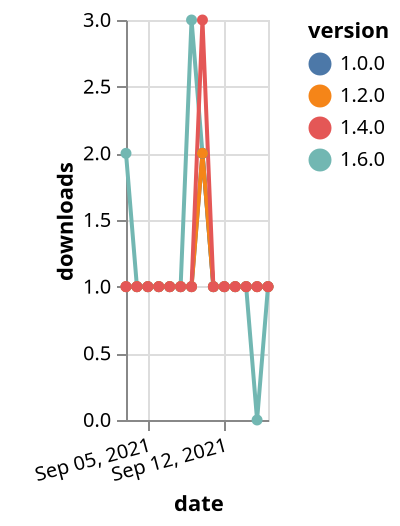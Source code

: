 {"$schema": "https://vega.github.io/schema/vega-lite/v5.json", "description": "A simple bar chart with embedded data.", "data": {"values": [{"date": "2021-09-03", "total": 127, "delta": 2, "version": "1.6.0"}, {"date": "2021-09-04", "total": 128, "delta": 1, "version": "1.6.0"}, {"date": "2021-09-05", "total": 129, "delta": 1, "version": "1.6.0"}, {"date": "2021-09-06", "total": 130, "delta": 1, "version": "1.6.0"}, {"date": "2021-09-07", "total": 131, "delta": 1, "version": "1.6.0"}, {"date": "2021-09-08", "total": 132, "delta": 1, "version": "1.6.0"}, {"date": "2021-09-09", "total": 135, "delta": 3, "version": "1.6.0"}, {"date": "2021-09-10", "total": 137, "delta": 2, "version": "1.6.0"}, {"date": "2021-09-11", "total": 138, "delta": 1, "version": "1.6.0"}, {"date": "2021-09-12", "total": 139, "delta": 1, "version": "1.6.0"}, {"date": "2021-09-13", "total": 140, "delta": 1, "version": "1.6.0"}, {"date": "2021-09-14", "total": 141, "delta": 1, "version": "1.6.0"}, {"date": "2021-09-15", "total": 141, "delta": 0, "version": "1.6.0"}, {"date": "2021-09-16", "total": 142, "delta": 1, "version": "1.6.0"}, {"date": "2021-09-03", "total": 202, "delta": 1, "version": "1.0.0"}, {"date": "2021-09-04", "total": 203, "delta": 1, "version": "1.0.0"}, {"date": "2021-09-05", "total": 204, "delta": 1, "version": "1.0.0"}, {"date": "2021-09-06", "total": 205, "delta": 1, "version": "1.0.0"}, {"date": "2021-09-07", "total": 206, "delta": 1, "version": "1.0.0"}, {"date": "2021-09-08", "total": 207, "delta": 1, "version": "1.0.0"}, {"date": "2021-09-09", "total": 208, "delta": 1, "version": "1.0.0"}, {"date": "2021-09-10", "total": 210, "delta": 2, "version": "1.0.0"}, {"date": "2021-09-11", "total": 211, "delta": 1, "version": "1.0.0"}, {"date": "2021-09-12", "total": 212, "delta": 1, "version": "1.0.0"}, {"date": "2021-09-13", "total": 213, "delta": 1, "version": "1.0.0"}, {"date": "2021-09-14", "total": 214, "delta": 1, "version": "1.0.0"}, {"date": "2021-09-15", "total": 215, "delta": 1, "version": "1.0.0"}, {"date": "2021-09-16", "total": 216, "delta": 1, "version": "1.0.0"}, {"date": "2021-09-03", "total": 176, "delta": 1, "version": "1.2.0"}, {"date": "2021-09-04", "total": 177, "delta": 1, "version": "1.2.0"}, {"date": "2021-09-05", "total": 178, "delta": 1, "version": "1.2.0"}, {"date": "2021-09-06", "total": 179, "delta": 1, "version": "1.2.0"}, {"date": "2021-09-07", "total": 180, "delta": 1, "version": "1.2.0"}, {"date": "2021-09-08", "total": 181, "delta": 1, "version": "1.2.0"}, {"date": "2021-09-09", "total": 182, "delta": 1, "version": "1.2.0"}, {"date": "2021-09-10", "total": 184, "delta": 2, "version": "1.2.0"}, {"date": "2021-09-11", "total": 185, "delta": 1, "version": "1.2.0"}, {"date": "2021-09-12", "total": 186, "delta": 1, "version": "1.2.0"}, {"date": "2021-09-13", "total": 187, "delta": 1, "version": "1.2.0"}, {"date": "2021-09-14", "total": 188, "delta": 1, "version": "1.2.0"}, {"date": "2021-09-15", "total": 189, "delta": 1, "version": "1.2.0"}, {"date": "2021-09-16", "total": 190, "delta": 1, "version": "1.2.0"}, {"date": "2021-09-03", "total": 217, "delta": 1, "version": "1.4.0"}, {"date": "2021-09-04", "total": 218, "delta": 1, "version": "1.4.0"}, {"date": "2021-09-05", "total": 219, "delta": 1, "version": "1.4.0"}, {"date": "2021-09-06", "total": 220, "delta": 1, "version": "1.4.0"}, {"date": "2021-09-07", "total": 221, "delta": 1, "version": "1.4.0"}, {"date": "2021-09-08", "total": 222, "delta": 1, "version": "1.4.0"}, {"date": "2021-09-09", "total": 223, "delta": 1, "version": "1.4.0"}, {"date": "2021-09-10", "total": 226, "delta": 3, "version": "1.4.0"}, {"date": "2021-09-11", "total": 227, "delta": 1, "version": "1.4.0"}, {"date": "2021-09-12", "total": 228, "delta": 1, "version": "1.4.0"}, {"date": "2021-09-13", "total": 229, "delta": 1, "version": "1.4.0"}, {"date": "2021-09-14", "total": 230, "delta": 1, "version": "1.4.0"}, {"date": "2021-09-15", "total": 231, "delta": 1, "version": "1.4.0"}, {"date": "2021-09-16", "total": 232, "delta": 1, "version": "1.4.0"}]}, "width": "container", "mark": {"type": "line", "point": {"filled": true}}, "encoding": {"x": {"field": "date", "type": "temporal", "timeUnit": "yearmonthdate", "title": "date", "axis": {"labelAngle": -15}}, "y": {"field": "delta", "type": "quantitative", "title": "downloads"}, "color": {"field": "version", "type": "nominal"}, "tooltip": {"field": "delta"}}}